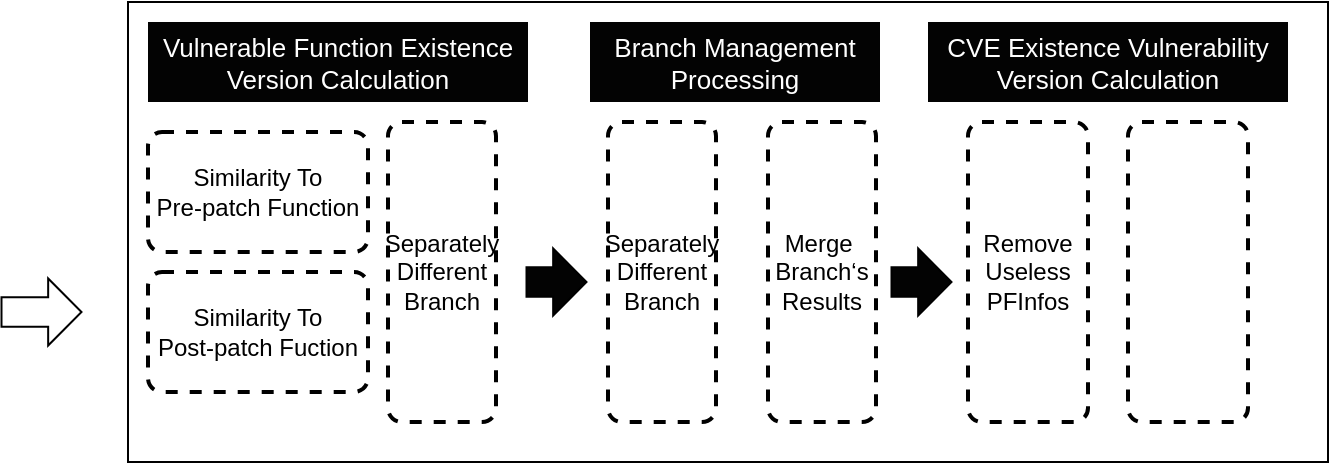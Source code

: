 <mxfile version="17.2.4" type="github">
  <diagram id="C5RBs43oDa-KdzZeNtuy" name="Page-1">
    <mxGraphModel dx="782" dy="482" grid="1" gridSize="10" guides="1" tooltips="1" connect="1" arrows="1" fold="1" page="1" pageScale="1" pageWidth="827" pageHeight="1169" math="0" shadow="0">
      <root>
        <mxCell id="WIyWlLk6GJQsqaUBKTNV-0" />
        <mxCell id="WIyWlLk6GJQsqaUBKTNV-1" parent="WIyWlLk6GJQsqaUBKTNV-0" />
        <mxCell id="Re24QMPTCdzhNl0H0kzx-20" value="" style="verticalLabelPosition=bottom;verticalAlign=top;html=1;shape=mxgraph.basic.rect;fillColor2=none;strokeWidth=1;size=20;indent=5;rounded=0;glass=0;" vertex="1" parent="WIyWlLk6GJQsqaUBKTNV-1">
          <mxGeometry x="110" y="20" width="600" height="230" as="geometry" />
        </mxCell>
        <mxCell id="Re24QMPTCdzhNl0H0kzx-9" value="" style="html=1;shadow=0;dashed=0;align=center;verticalAlign=middle;shape=mxgraph.arrows2.arrow;dy=0.56;dx=16.67;direction=south;notch=0;rounded=0;glass=0;rotation=-90;" vertex="1" parent="WIyWlLk6GJQsqaUBKTNV-1">
          <mxGeometry x="50" y="155" width="33.5" height="40" as="geometry" />
        </mxCell>
        <mxCell id="Re24QMPTCdzhNl0H0kzx-14" value="Vulnerable Function Existence &#xa;Version Calculation" style="text;strokeColor=none;fillColor=#030303;align=center;verticalAlign=middle;spacingLeft=4;spacingRight=4;overflow=hidden;points=[[0,0.5],[1,0.5]];portConstraint=eastwest;rotatable=0;rounded=0;shadow=0;glass=0;dashed=1;sketch=0;labelBackgroundColor=#030303;fontColor=#FFFFFF;fontSize=13;" vertex="1" parent="WIyWlLk6GJQsqaUBKTNV-1">
          <mxGeometry x="120" y="30" width="190" height="40" as="geometry" />
        </mxCell>
        <mxCell id="Re24QMPTCdzhNl0H0kzx-15" value="Similarity To&lt;br&gt;Pre-patch Function" style="rounded=1;whiteSpace=wrap;html=1;absoluteArcSize=1;arcSize=14;strokeWidth=2;shadow=0;glass=0;sketch=0;dashed=1;" vertex="1" parent="WIyWlLk6GJQsqaUBKTNV-1">
          <mxGeometry x="120" y="85" width="110" height="60" as="geometry" />
        </mxCell>
        <mxCell id="Re24QMPTCdzhNl0H0kzx-18" value="Merge&amp;nbsp;&lt;br&gt;Branch‘s&lt;br&gt;Results" style="rounded=1;whiteSpace=wrap;html=1;absoluteArcSize=1;arcSize=14;strokeWidth=2;shadow=0;glass=0;sketch=0;dashed=1;" vertex="1" parent="WIyWlLk6GJQsqaUBKTNV-1">
          <mxGeometry x="430" y="80" width="54" height="150" as="geometry" />
        </mxCell>
        <mxCell id="Re24QMPTCdzhNl0H0kzx-19" value="" style="html=1;shadow=0;dashed=0;align=center;verticalAlign=middle;shape=mxgraph.arrows2.arrow;dy=0.56;dx=16.67;direction=south;notch=0;rounded=0;glass=0;rotation=-90;labelBackgroundColor=#080808;labelBorderColor=default;fillColor=#030303;" vertex="1" parent="WIyWlLk6GJQsqaUBKTNV-1">
          <mxGeometry x="490" y="145" width="33.5" height="30" as="geometry" />
        </mxCell>
        <mxCell id="Re24QMPTCdzhNl0H0kzx-21" value="Branch Management &#xa;Processing" style="text;strokeColor=none;fillColor=#030303;align=center;verticalAlign=middle;spacingLeft=4;spacingRight=4;overflow=hidden;points=[[0,0.5],[1,0.5]];portConstraint=eastwest;rotatable=0;rounded=0;shadow=0;glass=0;dashed=1;sketch=0;labelBackgroundColor=#030303;fontColor=#FFFFFF;fontSize=13;" vertex="1" parent="WIyWlLk6GJQsqaUBKTNV-1">
          <mxGeometry x="341" y="30" width="145" height="40" as="geometry" />
        </mxCell>
        <mxCell id="Re24QMPTCdzhNl0H0kzx-22" value="CVE Existence Vulnerability &#xa;Version Calculation" style="text;strokeColor=none;fillColor=#030303;align=center;verticalAlign=middle;spacingLeft=4;spacingRight=4;overflow=hidden;points=[[0,0.5],[1,0.5]];portConstraint=eastwest;rotatable=0;rounded=0;shadow=0;glass=0;dashed=1;sketch=0;labelBackgroundColor=#030303;fontColor=#FFFFFF;fontSize=13;" vertex="1" parent="WIyWlLk6GJQsqaUBKTNV-1">
          <mxGeometry x="510" y="30" width="180" height="40" as="geometry" />
        </mxCell>
        <mxCell id="Re24QMPTCdzhNl0H0kzx-24" value="" style="html=1;shadow=0;dashed=0;align=center;verticalAlign=middle;shape=mxgraph.arrows2.arrow;dy=0.56;dx=16.67;direction=south;notch=0;rounded=0;glass=0;rotation=-90;labelBackgroundColor=#080808;labelBorderColor=default;fillColor=#030303;" vertex="1" parent="WIyWlLk6GJQsqaUBKTNV-1">
          <mxGeometry x="307.5" y="145" width="33.5" height="30" as="geometry" />
        </mxCell>
        <mxCell id="Re24QMPTCdzhNl0H0kzx-27" value="Remove&lt;br&gt;Useless&lt;br&gt;PFInfos" style="rounded=1;whiteSpace=wrap;html=1;absoluteArcSize=1;arcSize=14;strokeWidth=2;shadow=0;glass=0;sketch=0;dashed=1;" vertex="1" parent="WIyWlLk6GJQsqaUBKTNV-1">
          <mxGeometry x="530" y="80" width="60" height="150" as="geometry" />
        </mxCell>
        <mxCell id="Re24QMPTCdzhNl0H0kzx-29" value="Similarity To&lt;br&gt;Post-patch Fuction" style="rounded=1;whiteSpace=wrap;html=1;absoluteArcSize=1;arcSize=14;strokeWidth=2;shadow=0;glass=0;sketch=0;dashed=1;" vertex="1" parent="WIyWlLk6GJQsqaUBKTNV-1">
          <mxGeometry x="120" y="155" width="110" height="60" as="geometry" />
        </mxCell>
        <mxCell id="Re24QMPTCdzhNl0H0kzx-31" value="" style="rounded=1;whiteSpace=wrap;html=1;absoluteArcSize=1;arcSize=14;strokeWidth=2;shadow=0;glass=0;sketch=0;dashed=1;" vertex="1" parent="WIyWlLk6GJQsqaUBKTNV-1">
          <mxGeometry x="610" y="80" width="60" height="150" as="geometry" />
        </mxCell>
        <mxCell id="Re24QMPTCdzhNl0H0kzx-32" value="Separately Different&lt;br&gt;Branch" style="rounded=1;whiteSpace=wrap;html=1;absoluteArcSize=1;arcSize=14;strokeWidth=2;shadow=0;glass=0;sketch=0;dashed=1;verticalAlign=middle;" vertex="1" parent="WIyWlLk6GJQsqaUBKTNV-1">
          <mxGeometry x="350" y="80" width="54" height="150" as="geometry" />
        </mxCell>
        <mxCell id="Re24QMPTCdzhNl0H0kzx-33" value="Separately Different&lt;br&gt;Branch" style="rounded=1;whiteSpace=wrap;html=1;absoluteArcSize=1;arcSize=14;strokeWidth=2;shadow=0;glass=0;sketch=0;dashed=1;verticalAlign=middle;" vertex="1" parent="WIyWlLk6GJQsqaUBKTNV-1">
          <mxGeometry x="240" y="80" width="54" height="150" as="geometry" />
        </mxCell>
      </root>
    </mxGraphModel>
  </diagram>
</mxfile>
